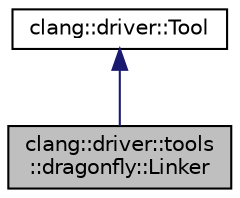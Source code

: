 digraph "clang::driver::tools::dragonfly::Linker"
{
 // LATEX_PDF_SIZE
  bgcolor="transparent";
  edge [fontname="Helvetica",fontsize="10",labelfontname="Helvetica",labelfontsize="10"];
  node [fontname="Helvetica",fontsize="10",shape=record];
  Node1 [label="clang::driver::tools\l::dragonfly::Linker",height=0.2,width=0.4,color="black", fillcolor="grey75", style="filled", fontcolor="black",tooltip=" "];
  Node2 -> Node1 [dir="back",color="midnightblue",fontsize="10",style="solid",fontname="Helvetica"];
  Node2 [label="clang::driver::Tool",height=0.2,width=0.4,color="black",URL="$classclang_1_1driver_1_1Tool.html",tooltip="Tool - Information on a specific compilation tool."];
}
